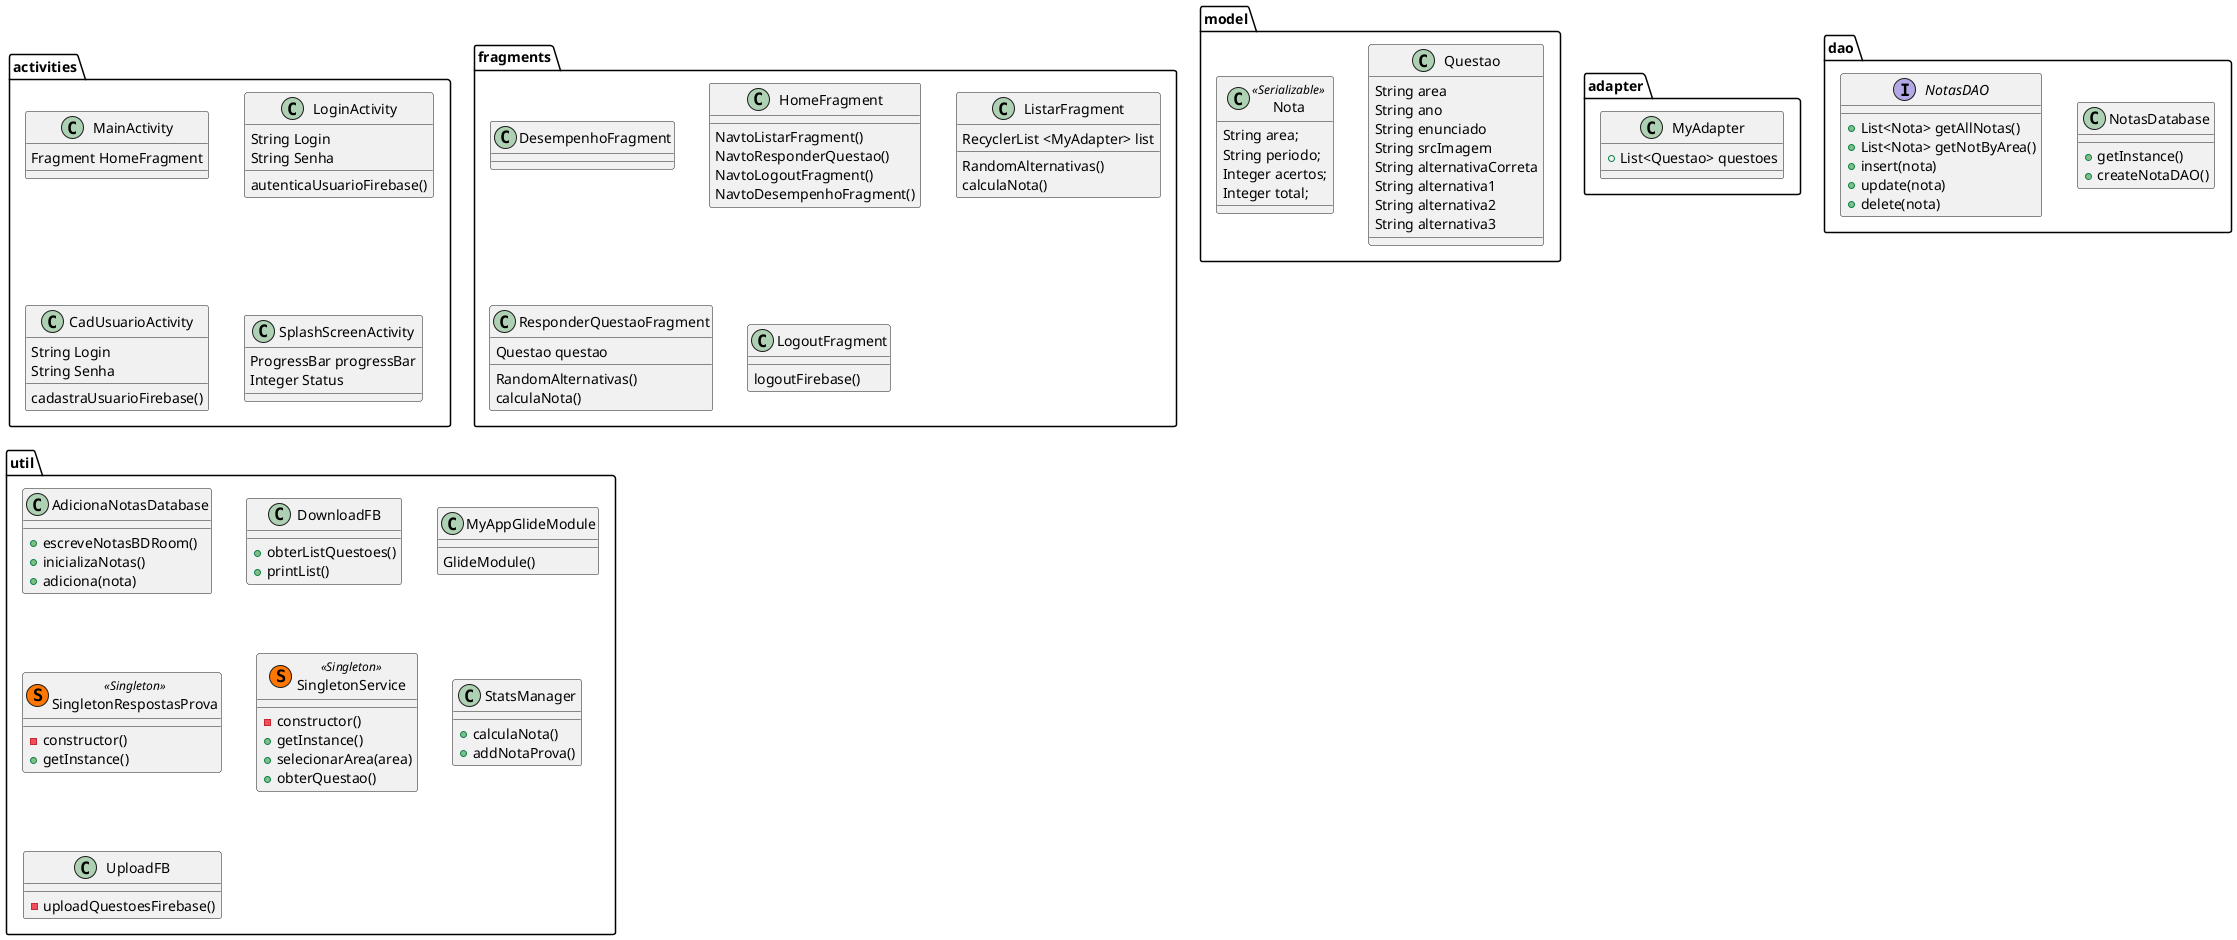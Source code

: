 @startuml Diagrama de Classes


package "model" {

     
    Class "Questao" {
        String area
        String ano
        String enunciado 
        String srcImagem
        String alternativaCorreta
        String alternativa1
        String alternativa2
        String alternativa3
    }


   
    Class "Nota"  <<Serializable>> {
        String area;
        String periodo;
        Integer acertos;
        Integer total;
    }
}

package "activities" {

    Class MainActivity {
        Fragment HomeFragment
    }
    Class LoginActivity {
         String Login
        String Senha
        autenticaUsuarioFirebase()
    }
    Class CadUsuarioActivity {
        String Login
        String Senha
        cadastraUsuarioFirebase()
    }
    Class SplashScreenActivity {
        ProgressBar progressBar
        Integer Status
    }
    
}

package "fragments" {

    Class DesempenhoFragment {
        
    }
    Class HomeFragment {
        NavtoListarFragment()
        NavtoResponderQuestao()
        NavtoLogoutFragment()
        NavtoDesempenhoFragment()
        
    }
    Class ListarFragment {
        RecyclerList <MyAdapter> list
        RandomAlternativas()
        calculaNota()
    }
     Class ResponderQuestaoFragment {
        Questao questao
        RandomAlternativas()
        calculaNota()

        
    }
    Class LogoutFragment {
       logoutFirebase()
    }
    
}

package "adapter" {

    Class MyAdapter {
        + List<Questao> questoes
        
    }
    
}


package "util" {

    Class AdicionaNotasDatabase {
        + escreveNotasBDRoom()
        + inicializaNotas()
        + adiciona(nota)
        
    }
    Class DownloadFB {
        + obterListQuestoes()
        + printList()
    }
     Class MyAppGlideModule {
        GlideModule()
    }
     Class SingletonRespostasProva << (S,#FF7700) Singleton >>{
        - constructor()
        + getInstance()
        
    }
     Class SingletonService << (S,#FF7700) Singleton >>{
        - constructor()
        + getInstance()
        + selecionarArea(area)
        + obterQuestao()
        
    }
    Class StatsManager {
        + calculaNota()
        + addNotaProva()
    }
    Class UploadFB {
        - uploadQuestoesFirebase()
    }
    
}
package "dao" {

    Class NotasDatabase {
        + getInstance()
        + createNotaDAO()
    }
    Interface NotasDAO {
        +List<Nota> getAllNotas()
        +List<Nota> getNotByArea()
        +insert(nota)
        +update(nota)
        +delete(nota)
    }
    
}


@enduml
